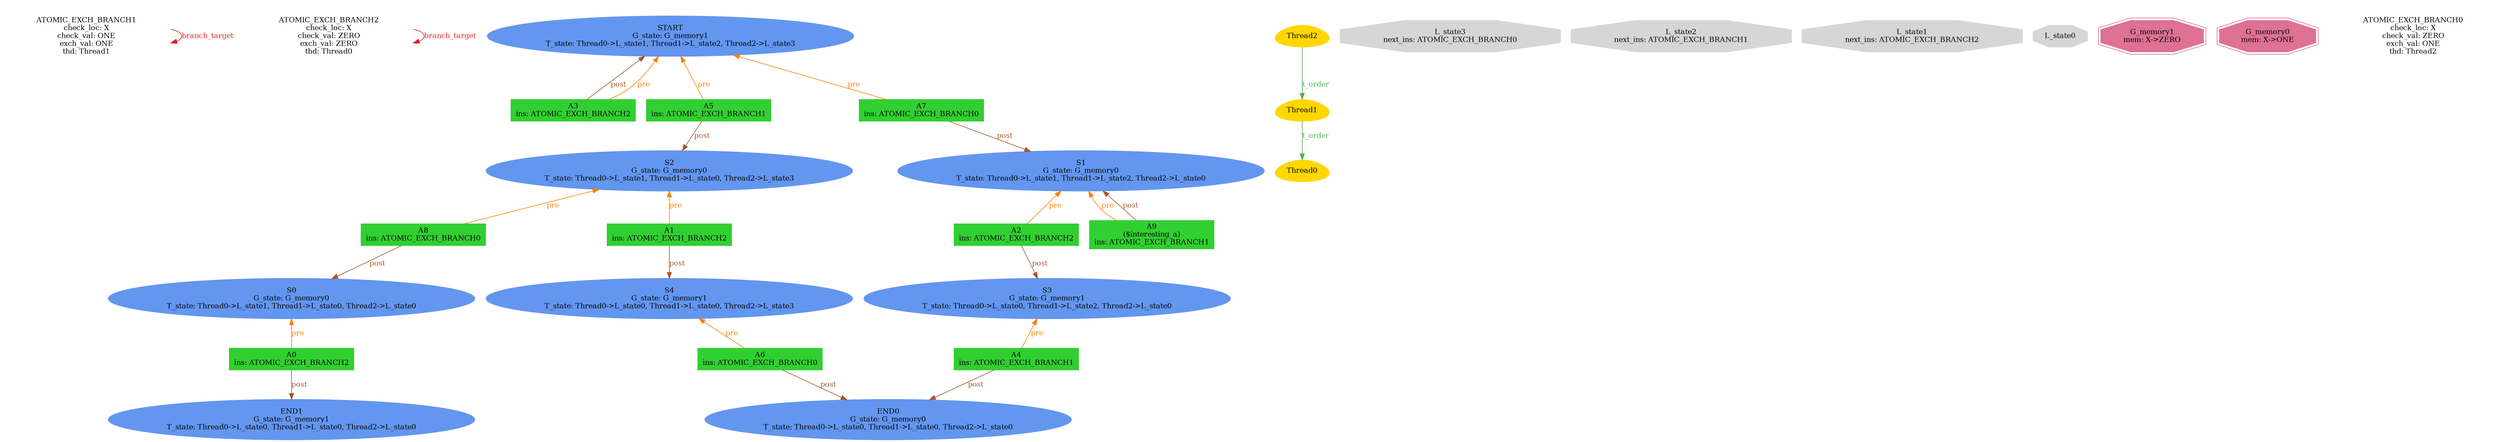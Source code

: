 digraph "graph" {
graph [fontsize=12]
node [fontsize=12]
edge [fontsize=12]
rankdir=TB;
"N24" -> "N24" [uuid = "<ATOMIC_EXCH_BRANCH1, ATOMIC_EXCH_BRANCH1>", color = "#e41a1c", fontcolor = "#e41a1c", style = "solid", label = "branch_target", dir = "forward", weight = "1"]
"N23" -> "N23" [uuid = "<ATOMIC_EXCH_BRANCH2, ATOMIC_EXCH_BRANCH2>", color = "#e41a1c", fontcolor = "#e41a1c", style = "solid", label = "branch_target", dir = "forward", weight = "1"]
"N18" -> "N17" [uuid = "<A0, END1>", color = "#a65628", fontcolor = "#a65628", style = "solid", label = "post", dir = "forward", weight = "1"]
"N13" -> "N12" [uuid = "<A1, S4>", color = "#a65628", fontcolor = "#a65628", style = "solid", label = "post", dir = "forward", weight = "1"]
"N16" -> "N15" [uuid = "<A2, S3>", color = "#a65628", fontcolor = "#a65628", style = "solid", label = "post", dir = "forward", weight = "1"]
"N29" -> "N25" [uuid = "<A3, START>", color = "#a65628", fontcolor = "#a65628", style = "solid", label = "post", dir = "back", weight = "1"]
"N14" -> "N10" [uuid = "<A4, END0>", color = "#a65628", fontcolor = "#a65628", style = "solid", label = "post", dir = "forward", weight = "1"]
"N22" -> "N21" [uuid = "<A5, S2>", color = "#a65628", fontcolor = "#a65628", style = "solid", label = "post", dir = "forward", weight = "1"]
"N11" -> "N10" [uuid = "<A6, END0>", color = "#a65628", fontcolor = "#a65628", style = "solid", label = "post", dir = "forward", weight = "1"]
"N28" -> "N27" [uuid = "<A7, S1>", color = "#a65628", fontcolor = "#a65628", style = "solid", label = "post", dir = "forward", weight = "1"]
"N20" -> "N19" [uuid = "<A8, S0>", color = "#a65628", fontcolor = "#a65628", style = "solid", label = "post", dir = "forward", weight = "1"]
"N27" -> "N26" [uuid = "<A9, S1>", color = "#a65628", fontcolor = "#a65628", style = "solid", label = "post", dir = "back", weight = "1"]
"N19" -> "N18" [uuid = "<A0, S0>", color = "#ff7f00", fontcolor = "#ff7f00", style = "solid", label = "pre", dir = "back", weight = "1"]
"N21" -> "N13" [uuid = "<A1, S2>", color = "#ff7f00", fontcolor = "#ff7f00", style = "solid", label = "pre", dir = "back", weight = "1"]
"N27" -> "N16" [uuid = "<A2, S1>", color = "#ff7f00", fontcolor = "#ff7f00", style = "solid", label = "pre", dir = "back", weight = "1"]
"N29" -> "N25" [uuid = "<A3, START>", color = "#ff7f00", fontcolor = "#ff7f00", style = "solid", label = "pre", dir = "back", weight = "1"]
"N15" -> "N14" [uuid = "<A4, S3>", color = "#ff7f00", fontcolor = "#ff7f00", style = "solid", label = "pre", dir = "back", weight = "1"]
"N29" -> "N22" [uuid = "<A5, START>", color = "#ff7f00", fontcolor = "#ff7f00", style = "solid", label = "pre", dir = "back", weight = "1"]
"N12" -> "N11" [uuid = "<A6, S4>", color = "#ff7f00", fontcolor = "#ff7f00", style = "solid", label = "pre", dir = "back", weight = "1"]
"N29" -> "N28" [uuid = "<A7, START>", color = "#ff7f00", fontcolor = "#ff7f00", style = "solid", label = "pre", dir = "back", weight = "1"]
"N21" -> "N20" [uuid = "<A8, S2>", color = "#ff7f00", fontcolor = "#ff7f00", style = "solid", label = "pre", dir = "back", weight = "1"]
"N27" -> "N26" [uuid = "<A9, S1>", color = "#ff7f00", fontcolor = "#ff7f00", style = "solid", label = "pre", dir = "back", weight = "1"]
"N8" -> "N7" [uuid = "<Thread1, Thread0>", color = "#4daf4a", fontcolor = "#4daf4a", style = "solid", label = "t_order", dir = "forward", weight = "1"]
"N9" -> "N8" [uuid = "<Thread2, Thread1>", color = "#4daf4a", fontcolor = "#4daf4a", style = "solid", label = "t_order", dir = "forward", weight = "1"]
"N0" [uuid="L_state3", label="L_state3\nnext_ins: ATOMIC_EXCH_BRANCH0", color="#d6d6d6", fontcolor = "#000000", shape = "octagon", style = "filled, solid"]
"N1" [uuid="L_state2", label="L_state2\nnext_ins: ATOMIC_EXCH_BRANCH1", color="#d6d6d6", fontcolor = "#000000", shape = "octagon", style = "filled, solid"]
"N2" [uuid="L_state1", label="L_state1\nnext_ins: ATOMIC_EXCH_BRANCH2", color="#d6d6d6", fontcolor = "#000000", shape = "octagon", style = "filled, solid"]
"N3" [uuid="L_state0", label="L_state0", color="#d6d6d6", fontcolor = "#000000", shape = "octagon", style = "filled, solid"]
"N4" [uuid="G_memory1", label="G_memory1\nmem: X->ZERO", color="#de7194", fontcolor = "#000000", shape = "doubleoctagon", style = "filled, solid"]
"N5" [uuid="G_memory0", label="G_memory0\nmem: X->ONE", color="#de7194", fontcolor = "#000000", shape = "doubleoctagon", style = "filled, solid"]
"N6" [uuid="ATOMIC_EXCH_BRANCH0", label="ATOMIC_EXCH_BRANCH0\ncheck_loc: X\ncheck_val: ZERO\nexch_val: ONE\nthd: Thread2", color="#ffffff", fontcolor = "#000000", shape = "octagon", style = "filled, solid"]
"N7" [uuid="Thread0", label="Thread0", color="#ffd700", fontcolor = "#000000", shape = "egg", style = "filled, solid"]
"N8" [uuid="Thread1", label="Thread1", color="#ffd700", fontcolor = "#000000", shape = "egg", style = "filled, solid"]
"N9" [uuid="Thread2", label="Thread2", color="#ffd700", fontcolor = "#000000", shape = "egg", style = "filled, solid"]
"N10" [uuid="END0", label="END0\nG_state: G_memory0\nT_state: Thread0->L_state0, Thread1->L_state0, Thread2->L_state0", color="#6396ef", fontcolor = "#000000", shape = "ellipse", style = "filled, solid"]
"N11" [uuid="A6", label="A6\nins: ATOMIC_EXCH_BRANCH0", color="#31cf31", fontcolor = "#000000", shape = "box", style = "filled, solid"]
"N12" [uuid="S4", label="S4\nG_state: G_memory1\nT_state: Thread0->L_state0, Thread1->L_state0, Thread2->L_state3", color="#6396ef", fontcolor = "#000000", shape = "ellipse", style = "filled, solid"]
"N13" [uuid="A1", label="A1\nins: ATOMIC_EXCH_BRANCH2", color="#31cf31", fontcolor = "#000000", shape = "box", style = "filled, solid"]
"N14" [uuid="A4", label="A4\nins: ATOMIC_EXCH_BRANCH1", color="#31cf31", fontcolor = "#000000", shape = "box", style = "filled, solid"]
"N15" [uuid="S3", label="S3\nG_state: G_memory1\nT_state: Thread0->L_state0, Thread1->L_state2, Thread2->L_state0", color="#6396ef", fontcolor = "#000000", shape = "ellipse", style = "filled, solid"]
"N16" [uuid="A2", label="A2\nins: ATOMIC_EXCH_BRANCH2", color="#31cf31", fontcolor = "#000000", shape = "box", style = "filled, solid"]
"N17" [uuid="END1", label="END1\nG_state: G_memory1\nT_state: Thread0->L_state0, Thread1->L_state0, Thread2->L_state0", color="#6396ef", fontcolor = "#000000", shape = "ellipse", style = "filled, solid"]
"N18" [uuid="A0", label="A0\nins: ATOMIC_EXCH_BRANCH2", color="#31cf31", fontcolor = "#000000", shape = "box", style = "filled, solid"]
"N19" [uuid="S0", label="S0\nG_state: G_memory0\nT_state: Thread0->L_state1, Thread1->L_state0, Thread2->L_state0", color="#6396ef", fontcolor = "#000000", shape = "ellipse", style = "filled, solid"]
"N20" [uuid="A8", label="A8\nins: ATOMIC_EXCH_BRANCH0", color="#31cf31", fontcolor = "#000000", shape = "box", style = "filled, solid"]
"N21" [uuid="S2", label="S2\nG_state: G_memory0\nT_state: Thread0->L_state1, Thread1->L_state0, Thread2->L_state3", color="#6396ef", fontcolor = "#000000", shape = "ellipse", style = "filled, solid"]
"N22" [uuid="A5", label="A5\nins: ATOMIC_EXCH_BRANCH1", color="#31cf31", fontcolor = "#000000", shape = "box", style = "filled, solid"]
"N23" [uuid="ATOMIC_EXCH_BRANCH2", label="ATOMIC_EXCH_BRANCH2\ncheck_loc: X\ncheck_val: ZERO\nexch_val: ZERO\nthd: Thread0", color="#ffffff", fontcolor = "#000000", shape = "octagon", style = "filled, solid"]
"N24" [uuid="ATOMIC_EXCH_BRANCH1", label="ATOMIC_EXCH_BRANCH1\ncheck_loc: X\ncheck_val: ONE\nexch_val: ONE\nthd: Thread1", color="#ffffff", fontcolor = "#000000", shape = "octagon", style = "filled, solid"]
"N25" [uuid="A3", label="A3\nins: ATOMIC_EXCH_BRANCH2", color="#31cf31", fontcolor = "#000000", shape = "box", style = "filled, solid"]
"N26" [uuid="A9", label="A9\n($interesting_a)\nins: ATOMIC_EXCH_BRANCH1", color="#31cf31", fontcolor = "#000000", shape = "box", style = "filled, solid"]
"N27" [uuid="S1", label="S1\nG_state: G_memory0\nT_state: Thread0->L_state1, Thread1->L_state2, Thread2->L_state0", color="#6396ef", fontcolor = "#000000", shape = "ellipse", style = "filled, solid"]
"N28" [uuid="A7", label="A7\nins: ATOMIC_EXCH_BRANCH0", color="#31cf31", fontcolor = "#000000", shape = "box", style = "filled, solid"]
"N29" [uuid="START", label="START\nG_state: G_memory1\nT_state: Thread0->L_state1, Thread1->L_state2, Thread2->L_state3", color="#6396ef", fontcolor = "#000000", shape = "ellipse", style = "filled, solid"]
}
